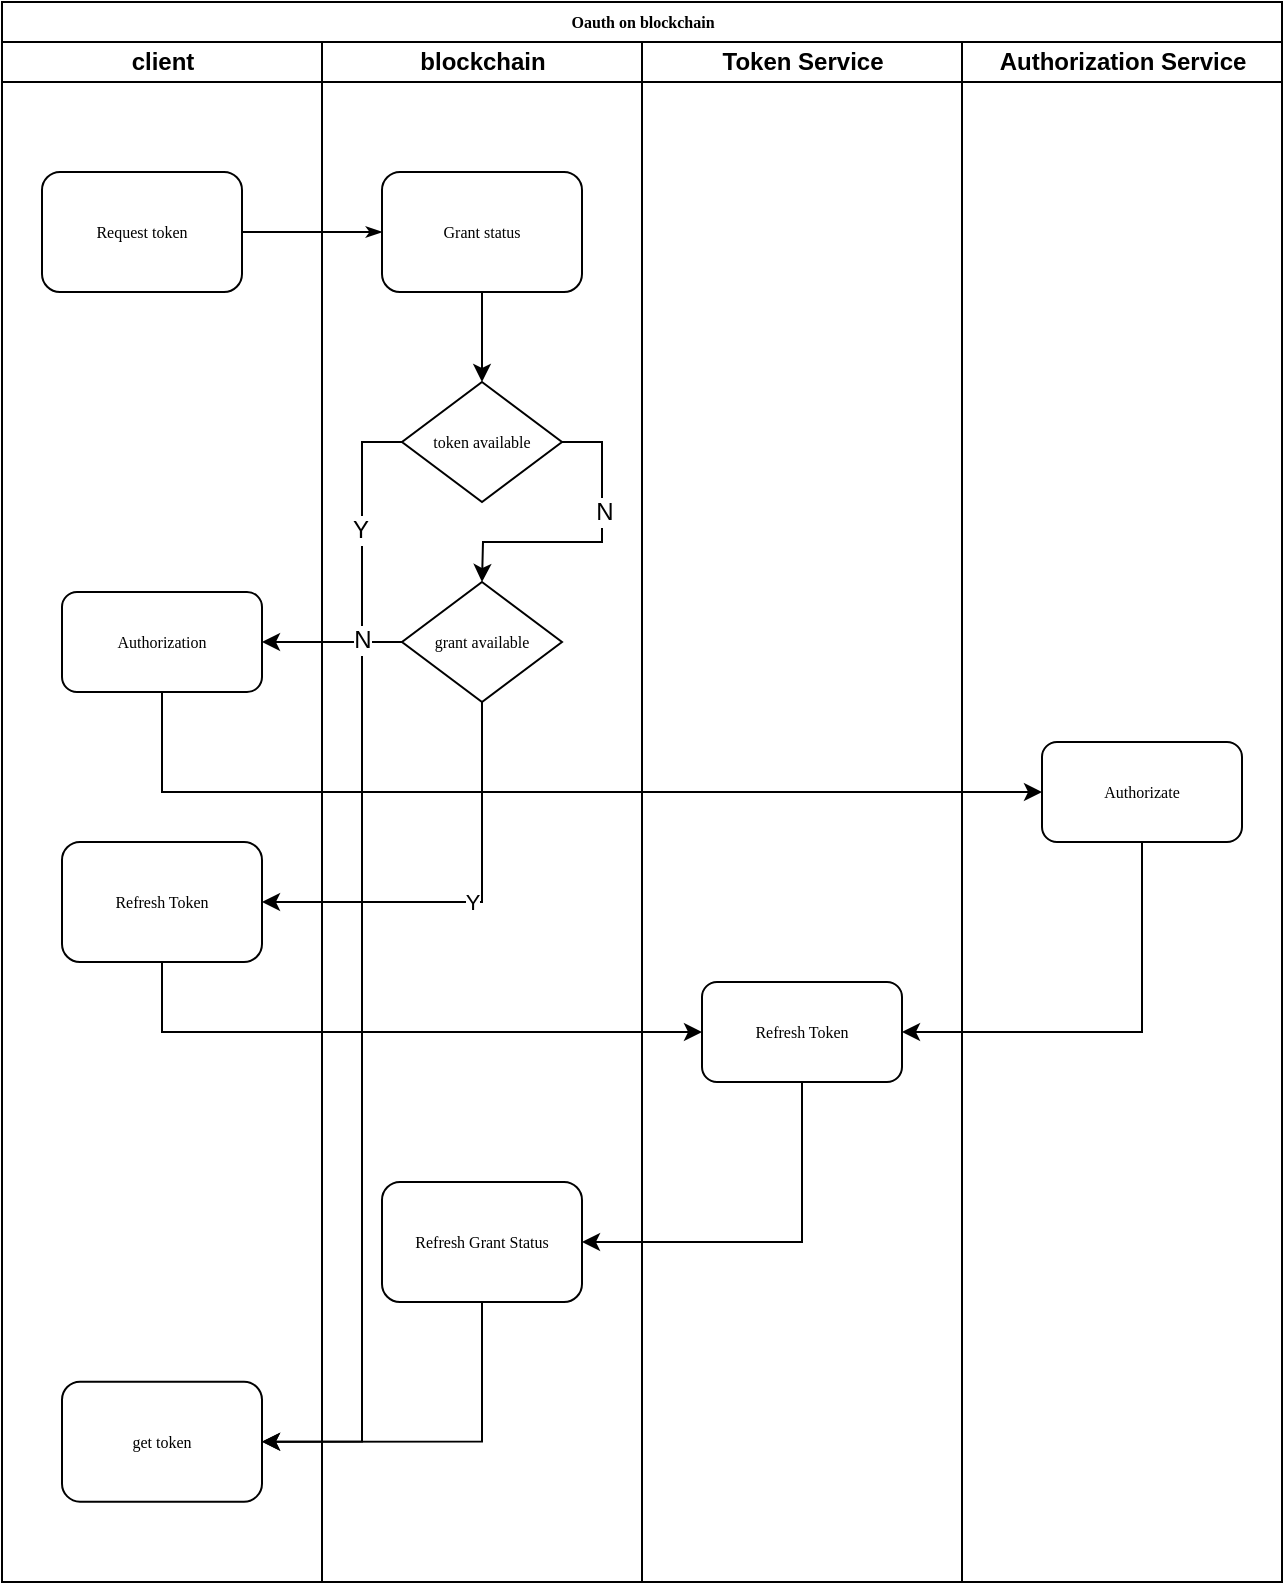 <mxfile version="10.6.0" type="device"><diagram name="Page-1" id="74e2e168-ea6b-b213-b513-2b3c1d86103e"><mxGraphModel dx="720" dy="444" grid="1" gridSize="10" guides="1" tooltips="1" connect="1" arrows="1" fold="1" page="1" pageScale="1" pageWidth="1100" pageHeight="850" background="#ffffff" math="0" shadow="0"><root><mxCell id="0"/><mxCell id="1" parent="0"/><mxCell id="77e6c97f196da883-1" value="Oauth on blockchain" style="swimlane;html=1;childLayout=stackLayout;startSize=20;rounded=0;shadow=0;labelBackgroundColor=none;strokeColor=#000000;strokeWidth=1;fillColor=#ffffff;fontFamily=Verdana;fontSize=8;fontColor=#000000;align=center;" parent="1" vertex="1"><mxGeometry x="90" y="40" width="640" height="790" as="geometry"/></mxCell><mxCell id="77e6c97f196da883-26" style="edgeStyle=orthogonalEdgeStyle;rounded=1;html=1;labelBackgroundColor=none;startArrow=none;startFill=0;startSize=5;endArrow=classicThin;endFill=1;endSize=5;jettySize=auto;orthogonalLoop=1;strokeColor=#000000;strokeWidth=1;fontFamily=Verdana;fontSize=8;fontColor=#000000;" parent="77e6c97f196da883-1" source="77e6c97f196da883-8" target="77e6c97f196da883-11" edge="1"><mxGeometry relative="1" as="geometry"/></mxCell><mxCell id="77e6c97f196da883-2" value="client" style="swimlane;html=1;startSize=20;" parent="77e6c97f196da883-1" vertex="1"><mxGeometry y="20" width="160" height="770" as="geometry"/></mxCell><mxCell id="77e6c97f196da883-8" value="Request token" style="rounded=1;whiteSpace=wrap;html=1;shadow=0;labelBackgroundColor=none;strokeColor=#000000;strokeWidth=1;fillColor=#ffffff;fontFamily=Verdana;fontSize=8;fontColor=#000000;align=center;" parent="77e6c97f196da883-2" vertex="1"><mxGeometry x="20" y="65" width="100" height="60" as="geometry"/></mxCell><mxCell id="77e6c97f196da883-9" value="get token" style="rounded=1;whiteSpace=wrap;html=1;shadow=0;labelBackgroundColor=none;strokeColor=#000000;strokeWidth=1;fillColor=#ffffff;fontFamily=Verdana;fontSize=8;fontColor=#000000;align=center;" parent="77e6c97f196da883-2" vertex="1"><mxGeometry x="30" y="669.833" width="100" height="60" as="geometry"/></mxCell><mxCell id="-8wAC190Y1YZeOB5MJI1-6" value="Refresh Token" style="rounded=1;whiteSpace=wrap;html=1;shadow=0;labelBackgroundColor=none;strokeColor=#000000;strokeWidth=1;fillColor=#ffffff;fontFamily=Verdana;fontSize=8;fontColor=#000000;align=center;" vertex="1" parent="77e6c97f196da883-2"><mxGeometry x="30" y="400" width="100" height="60" as="geometry"/></mxCell><mxCell id="-8wAC190Y1YZeOB5MJI1-13" value="Authorization" style="rounded=1;whiteSpace=wrap;html=1;shadow=0;labelBackgroundColor=none;strokeColor=#000000;strokeWidth=1;fillColor=#ffffff;fontFamily=Verdana;fontSize=8;fontColor=#000000;align=center;" vertex="1" parent="77e6c97f196da883-2"><mxGeometry x="30" y="275" width="100" height="50" as="geometry"/></mxCell><mxCell id="77e6c97f196da883-3" value="blockchain" style="swimlane;html=1;startSize=20;" parent="77e6c97f196da883-1" vertex="1"><mxGeometry x="160" y="20" width="160" height="770" as="geometry"/></mxCell><mxCell id="-8wAC190Y1YZeOB5MJI1-3" style="edgeStyle=orthogonalEdgeStyle;rounded=0;orthogonalLoop=1;jettySize=auto;html=1;exitX=0.5;exitY=1;exitDx=0;exitDy=0;" edge="1" parent="77e6c97f196da883-3" source="77e6c97f196da883-11" target="-8wAC190Y1YZeOB5MJI1-1"><mxGeometry relative="1" as="geometry"/></mxCell><mxCell id="77e6c97f196da883-11" value="Grant status" style="rounded=1;whiteSpace=wrap;html=1;shadow=0;labelBackgroundColor=none;strokeColor=#000000;strokeWidth=1;fillColor=#ffffff;fontFamily=Verdana;fontSize=8;fontColor=#000000;align=center;" parent="77e6c97f196da883-3" vertex="1"><mxGeometry x="30" y="65" width="100" height="60" as="geometry"/></mxCell><mxCell id="-8wAC190Y1YZeOB5MJI1-1" value="token available" style="rhombus;whiteSpace=wrap;html=1;rounded=0;shadow=0;labelBackgroundColor=none;strokeColor=#000000;strokeWidth=1;fillColor=#ffffff;fontFamily=Verdana;fontSize=8;fontColor=#000000;align=center;" vertex="1" parent="77e6c97f196da883-3"><mxGeometry x="40" y="170" width="80" height="60" as="geometry"/></mxCell><mxCell id="-8wAC190Y1YZeOB5MJI1-8" value="grant available" style="rhombus;whiteSpace=wrap;html=1;rounded=0;shadow=0;labelBackgroundColor=none;strokeColor=#000000;strokeWidth=1;fillColor=#ffffff;fontFamily=Verdana;fontSize=8;fontColor=#000000;align=center;" vertex="1" parent="77e6c97f196da883-3"><mxGeometry x="40" y="270" width="80" height="60" as="geometry"/></mxCell><mxCell id="-8wAC190Y1YZeOB5MJI1-16" value="Refresh Grant Status" style="rounded=1;whiteSpace=wrap;html=1;shadow=0;labelBackgroundColor=none;strokeColor=#000000;strokeWidth=1;fillColor=#ffffff;fontFamily=Verdana;fontSize=8;fontColor=#000000;align=center;" vertex="1" parent="77e6c97f196da883-3"><mxGeometry x="30" y="570" width="100" height="60" as="geometry"/></mxCell><mxCell id="77e6c97f196da883-5" value="Token Service" style="swimlane;html=1;startSize=20;" parent="77e6c97f196da883-1" vertex="1"><mxGeometry x="320" y="20" width="160" height="770" as="geometry"/></mxCell><mxCell id="77e6c97f196da883-15" value="Refresh Token" style="rounded=1;whiteSpace=wrap;html=1;shadow=0;labelBackgroundColor=none;strokeColor=#000000;strokeWidth=1;fillColor=#ffffff;fontFamily=Verdana;fontSize=8;fontColor=#000000;align=center;" parent="77e6c97f196da883-5" vertex="1"><mxGeometry x="30" y="470" width="100" height="50" as="geometry"/></mxCell><mxCell id="77e6c97f196da883-7" value="Authorization Service" style="swimlane;html=1;startSize=20;" parent="77e6c97f196da883-1" vertex="1"><mxGeometry x="480" y="20" width="160" height="770" as="geometry"/></mxCell><mxCell id="-8wAC190Y1YZeOB5MJI1-21" value="Authorizate" style="rounded=1;whiteSpace=wrap;html=1;shadow=0;labelBackgroundColor=none;strokeColor=#000000;strokeWidth=1;fillColor=#ffffff;fontFamily=Verdana;fontSize=8;fontColor=#000000;align=center;" vertex="1" parent="77e6c97f196da883-7"><mxGeometry x="40" y="350" width="100" height="50" as="geometry"/></mxCell><mxCell id="-8wAC190Y1YZeOB5MJI1-5" style="edgeStyle=orthogonalEdgeStyle;rounded=0;orthogonalLoop=1;jettySize=auto;html=1;exitX=0;exitY=0.5;exitDx=0;exitDy=0;entryX=1;entryY=0.5;entryDx=0;entryDy=0;" edge="1" parent="77e6c97f196da883-1" source="-8wAC190Y1YZeOB5MJI1-1" target="77e6c97f196da883-9"><mxGeometry relative="1" as="geometry"><Array as="points"><mxPoint x="180" y="220"/><mxPoint x="180" y="720"/></Array></mxGeometry></mxCell><mxCell id="-8wAC190Y1YZeOB5MJI1-15" value="Y" style="text;html=1;resizable=0;points=[];align=center;verticalAlign=middle;labelBackgroundColor=#ffffff;" vertex="1" connectable="0" parent="-8wAC190Y1YZeOB5MJI1-5"><mxGeometry x="-0.865" y="25" relative="1" as="geometry"><mxPoint x="-26" y="25" as="offset"/></mxGeometry></mxCell><mxCell id="-8wAC190Y1YZeOB5MJI1-9" value="Y&lt;br&gt;" style="edgeStyle=orthogonalEdgeStyle;rounded=0;orthogonalLoop=1;jettySize=auto;html=1;exitX=0.5;exitY=1;exitDx=0;exitDy=0;" edge="1" parent="77e6c97f196da883-1" source="-8wAC190Y1YZeOB5MJI1-8" target="-8wAC190Y1YZeOB5MJI1-6"><mxGeometry relative="1" as="geometry"><Array as="points"><mxPoint x="240" y="450"/></Array></mxGeometry></mxCell><mxCell id="-8wAC190Y1YZeOB5MJI1-11" style="edgeStyle=orthogonalEdgeStyle;rounded=0;orthogonalLoop=1;jettySize=auto;html=1;exitX=0.5;exitY=1;exitDx=0;exitDy=0;entryX=0;entryY=0.5;entryDx=0;entryDy=0;" edge="1" parent="77e6c97f196da883-1" source="-8wAC190Y1YZeOB5MJI1-6" target="77e6c97f196da883-15"><mxGeometry relative="1" as="geometry"/></mxCell><mxCell id="-8wAC190Y1YZeOB5MJI1-12" style="edgeStyle=orthogonalEdgeStyle;rounded=0;orthogonalLoop=1;jettySize=auto;html=1;exitX=0;exitY=0.5;exitDx=0;exitDy=0;entryX=1;entryY=0.5;entryDx=0;entryDy=0;" edge="1" parent="77e6c97f196da883-1" source="-8wAC190Y1YZeOB5MJI1-8" target="-8wAC190Y1YZeOB5MJI1-13"><mxGeometry relative="1" as="geometry"><mxPoint x="90" y="470" as="targetPoint"/><Array as="points"><mxPoint x="160" y="320"/><mxPoint x="160" y="320"/></Array></mxGeometry></mxCell><mxCell id="-8wAC190Y1YZeOB5MJI1-14" value="N" style="text;html=1;resizable=0;points=[];align=center;verticalAlign=middle;labelBackgroundColor=#ffffff;" vertex="1" connectable="0" parent="-8wAC190Y1YZeOB5MJI1-12"><mxGeometry x="-0.409" y="-1" relative="1" as="geometry"><mxPoint as="offset"/></mxGeometry></mxCell><mxCell id="-8wAC190Y1YZeOB5MJI1-18" style="edgeStyle=orthogonalEdgeStyle;rounded=0;orthogonalLoop=1;jettySize=auto;html=1;entryX=1;entryY=0.5;entryDx=0;entryDy=0;" edge="1" parent="77e6c97f196da883-1" source="77e6c97f196da883-15" target="-8wAC190Y1YZeOB5MJI1-16"><mxGeometry relative="1" as="geometry"><Array as="points"><mxPoint x="400" y="620"/></Array></mxGeometry></mxCell><mxCell id="-8wAC190Y1YZeOB5MJI1-20" style="edgeStyle=orthogonalEdgeStyle;rounded=0;orthogonalLoop=1;jettySize=auto;html=1;entryX=1;entryY=0.5;entryDx=0;entryDy=0;" edge="1" parent="77e6c97f196da883-1" source="-8wAC190Y1YZeOB5MJI1-16" target="77e6c97f196da883-9"><mxGeometry relative="1" as="geometry"><mxPoint x="130" y="670" as="targetPoint"/><Array as="points"><mxPoint x="240" y="720"/></Array></mxGeometry></mxCell><mxCell id="-8wAC190Y1YZeOB5MJI1-22" style="edgeStyle=orthogonalEdgeStyle;rounded=0;orthogonalLoop=1;jettySize=auto;html=1;entryX=0;entryY=0.5;entryDx=0;entryDy=0;" edge="1" parent="77e6c97f196da883-1" source="-8wAC190Y1YZeOB5MJI1-13" target="-8wAC190Y1YZeOB5MJI1-21"><mxGeometry relative="1" as="geometry"><Array as="points"><mxPoint x="80" y="395"/></Array></mxGeometry></mxCell><mxCell id="-8wAC190Y1YZeOB5MJI1-23" style="edgeStyle=orthogonalEdgeStyle;rounded=0;orthogonalLoop=1;jettySize=auto;html=1;entryX=1;entryY=0.5;entryDx=0;entryDy=0;" edge="1" parent="77e6c97f196da883-1" source="-8wAC190Y1YZeOB5MJI1-21" target="77e6c97f196da883-15"><mxGeometry relative="1" as="geometry"><Array as="points"><mxPoint x="570" y="515"/></Array></mxGeometry></mxCell><mxCell id="-8wAC190Y1YZeOB5MJI1-7" style="edgeStyle=orthogonalEdgeStyle;rounded=0;orthogonalLoop=1;jettySize=auto;html=1;exitX=1;exitY=0.5;exitDx=0;exitDy=0;" edge="1" parent="1" source="-8wAC190Y1YZeOB5MJI1-1"><mxGeometry relative="1" as="geometry"><mxPoint x="330" y="330" as="targetPoint"/></mxGeometry></mxCell><mxCell id="-8wAC190Y1YZeOB5MJI1-10" value="N&lt;br&gt;" style="text;html=1;resizable=0;points=[];align=center;verticalAlign=middle;labelBackgroundColor=#ffffff;" vertex="1" connectable="0" parent="-8wAC190Y1YZeOB5MJI1-7"><mxGeometry x="-0.267" y="1" relative="1" as="geometry"><mxPoint as="offset"/></mxGeometry></mxCell></root></mxGraphModel></diagram></mxfile>